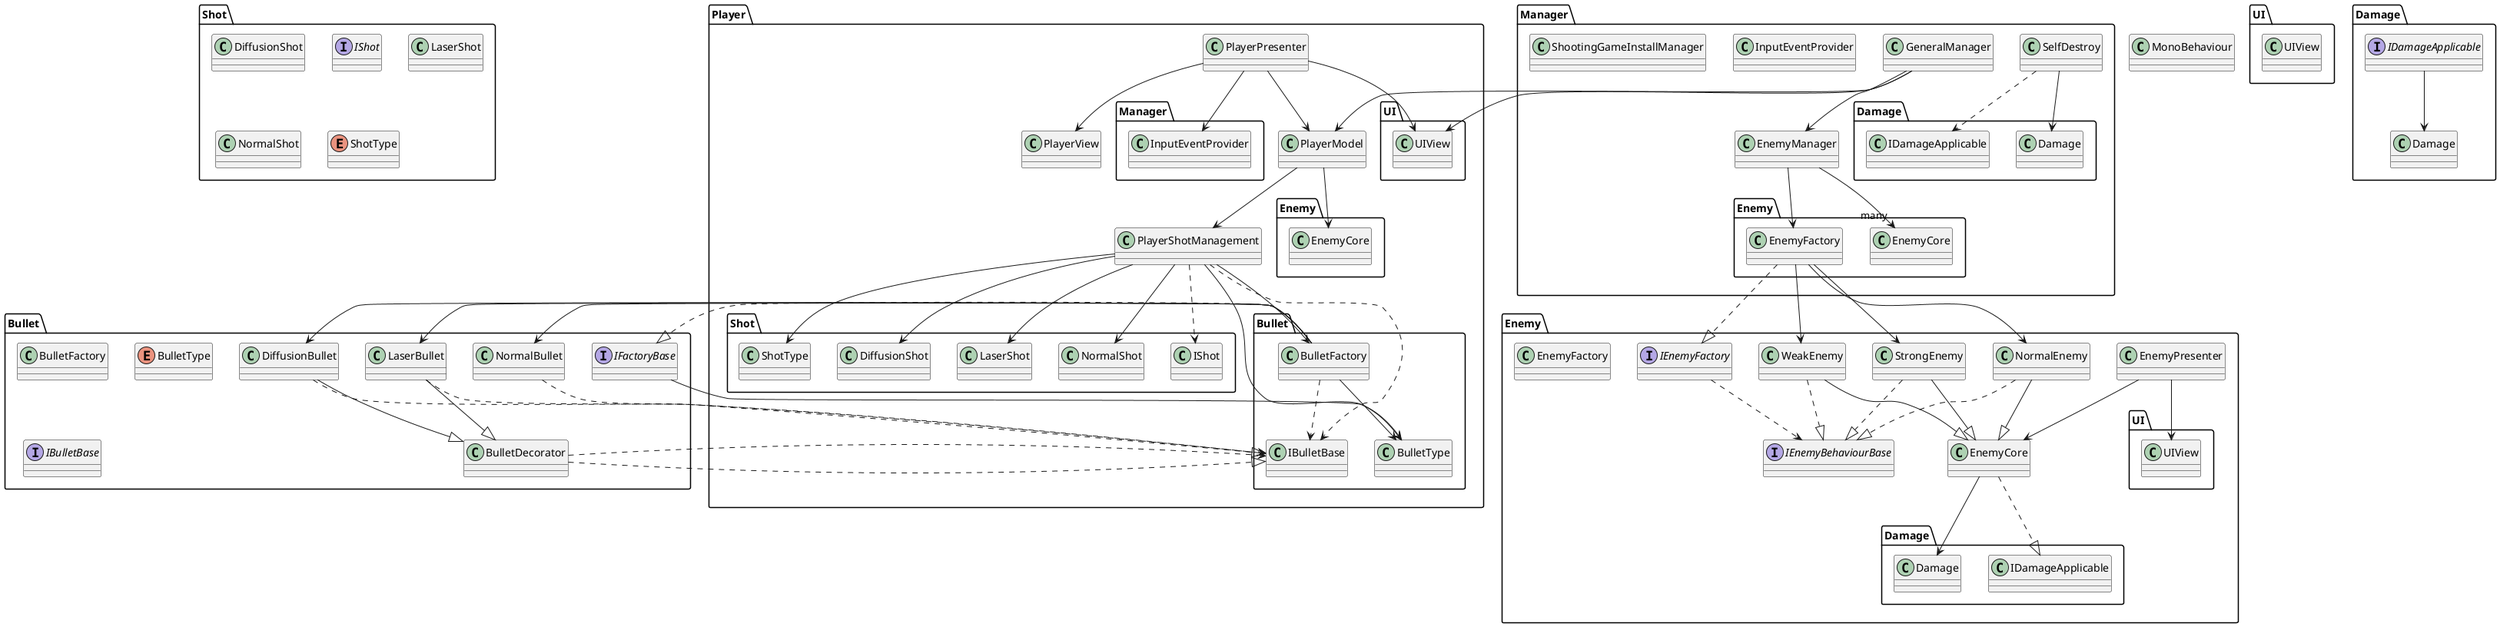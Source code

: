 ﻿@startuml
class MonoBehaviour



namespace Player {
PlayerModel -->PlayerShotManagement
PlayerModel --> Enemy.EnemyCore
PlayerPresenter --> PlayerModel
PlayerPresenter --> PlayerView
PlayerPresenter --> UI.UIView
PlayerShotManagement ..> Shot.IShot
PlayerShotManagement --> Shot.NormalShot
PlayerShotManagement --> Shot.LaserShot
PlayerShotManagement --> Shot.DiffusionShot
PlayerShotManagement --> Bullet.BulletFactory
PlayerShotManagement ..> Bullet.IBulletBase
PlayerShotManagement --> Bullet.BulletType
PlayerShotManagement --> Shot.ShotType
PlayerPresenter --> Manager.InputEventProvider

class PlayerModel
class PlayerPresenter
class PlayerShotManagement
class PlayerView
}
namespace Manager{
EnemyManager --> "many" Enemy.EnemyCore
EnemyManager --> Enemy.EnemyFactory
GeneralManager --> EnemyManager
GeneralManager --> Player.PlayerModel
GeneralManager --> UIView
SelfDestroy --> Damage.Damage
SelfDestroy ..> Damage.IDamageApplicable


class InputEventProvider
class EnemyManager
class GeneralManager
class SelfDestroy 
class ShootingGameInstallManager
}

namespace Enemy{
EnemyCore ..|> Damage.IDamageApplicable
EnemyCore --> Damage.Damage
EnemyPresenter --> EnemyCore
EnemyPresenter -->UI.UIView
WeakEnemy ..|> IEnemyBehaviourBase
NormalEnemy ..|> IEnemyBehaviourBase
StrongEnemy ..|> IEnemyBehaviourBase
EnemyFactory ..|> IEnemyFactory
IEnemyFactory ..> IEnemyBehaviourBase
EnemyFactory --> NormalEnemy
EnemyFactory --> WeakEnemy
EnemyFactory --> StrongEnemy
NormalEnemy --|> EnemyCore
WeakEnemy --|> EnemyCore
StrongEnemy --|> EnemyCore

class EnemyCore
class EnemyPresenter
interface IEnemyBehaviourBase
interface IEnemyFactory
class WeakEnemy
class NormalEnemy
class StrongEnemy
class EnemyFactory
}

namespace Shot{
class DiffusionShot
interface IShot
class LaserShot
class NormalShot
enum ShotType
}

namespace Bullet{
BulletDecorator ..|> IBulletBase
BulletDecorator ..> IBulletBase
BulletFactory ..|> IFactoryBase
BulletFactory --> NormalBullet
BulletFactory --> LaserBullet
BulletFactory --> DiffusionBullet
BulletFactory --> BulletType
BulletFactory ..> IBulletBase
DiffusionBullet --|> BulletDecorator
DiffusionBullet ..> IBulletBase
IFactoryBase -->BulletType
LaserBullet --|> BulletDecorator
LaserBullet ..> IBulletBase
NormalBullet ..|> IBulletBase


class BulletDecorator
class BulletFactory
enum BulletType
class DiffusionBullet
interface IBulletBase
interface IFactoryBase
class LaserBullet
class NormalBullet
}

namespace UI{
class UIView
}

namespace Damage{
IDamageApplicable -->Damage

class Damage 
interface IDamageApplicable
}
@enduml